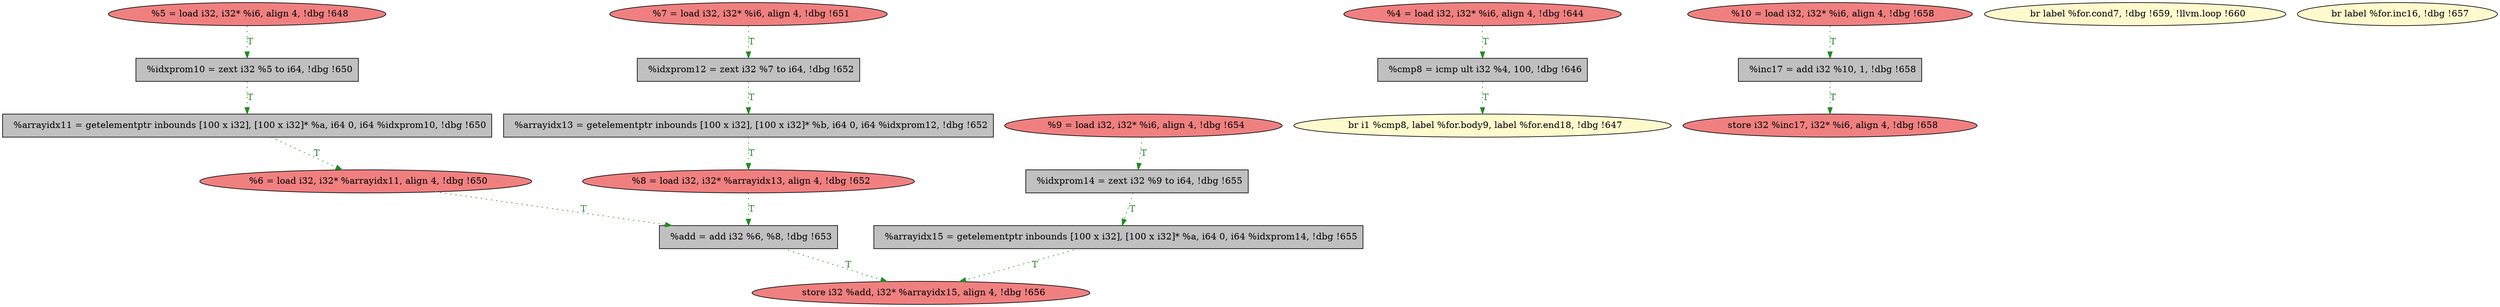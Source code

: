 
digraph G {


node425 [fillcolor=grey,label="  %arrayidx15 = getelementptr inbounds [100 x i32], [100 x i32]* %a, i64 0, i64 %idxprom14, !dbg !655",shape=rectangle,style=filled ]
node423 [fillcolor=lightcoral,label="  %9 = load i32, i32* %i6, align 4, !dbg !654",shape=ellipse,style=filled ]
node421 [fillcolor=lightcoral,label="  %4 = load i32, i32* %i6, align 4, !dbg !644",shape=ellipse,style=filled ]
node409 [fillcolor=grey,label="  %arrayidx11 = getelementptr inbounds [100 x i32], [100 x i32]* %a, i64 0, i64 %idxprom10, !dbg !650",shape=rectangle,style=filled ]
node422 [fillcolor=grey,label="  %add = add i32 %6, %8, !dbg !653",shape=rectangle,style=filled ]
node407 [fillcolor=lightcoral,label="  %10 = load i32, i32* %i6, align 4, !dbg !658",shape=ellipse,style=filled ]
node417 [fillcolor=grey,label="  %inc17 = add i32 %10, 1, !dbg !658",shape=rectangle,style=filled ]
node405 [fillcolor=lemonchiffon,label="  br label %for.cond7, !dbg !659, !llvm.loop !660",shape=ellipse,style=filled ]
node410 [fillcolor=grey,label="  %idxprom10 = zext i32 %5 to i64, !dbg !650",shape=rectangle,style=filled ]
node420 [fillcolor=grey,label="  %idxprom14 = zext i32 %9 to i64, !dbg !655",shape=rectangle,style=filled ]
node408 [fillcolor=lemonchiffon,label="  br label %for.inc16, !dbg !657",shape=ellipse,style=filled ]
node418 [fillcolor=grey,label="  %idxprom12 = zext i32 %7 to i64, !dbg !652",shape=rectangle,style=filled ]
node406 [fillcolor=lightcoral,label="  store i32 %inc17, i32* %i6, align 4, !dbg !658",shape=ellipse,style=filled ]
node411 [fillcolor=lightcoral,label="  %5 = load i32, i32* %i6, align 4, !dbg !648",shape=ellipse,style=filled ]
node413 [fillcolor=lemonchiffon,label="  br i1 %cmp8, label %for.body9, label %for.end18, !dbg !647",shape=ellipse,style=filled ]
node424 [fillcolor=lightcoral,label="  store i32 %add, i32* %arrayidx15, align 4, !dbg !656",shape=ellipse,style=filled ]
node414 [fillcolor=grey,label="  %cmp8 = icmp ult i32 %4, 100, !dbg !646",shape=rectangle,style=filled ]
node415 [fillcolor=lightcoral,label="  %6 = load i32, i32* %arrayidx11, align 4, !dbg !650",shape=ellipse,style=filled ]
node416 [fillcolor=lightcoral,label="  %7 = load i32, i32* %i6, align 4, !dbg !651",shape=ellipse,style=filled ]
node412 [fillcolor=grey,label="  %arrayidx13 = getelementptr inbounds [100 x i32], [100 x i32]* %b, i64 0, i64 %idxprom12, !dbg !652",shape=rectangle,style=filled ]
node419 [fillcolor=lightcoral,label="  %8 = load i32, i32* %arrayidx13, align 4, !dbg !652",shape=ellipse,style=filled ]

node414->node413 [style=dotted,color=forestgreen,label="T",fontcolor=forestgreen ]
node421->node414 [style=dotted,color=forestgreen,label="T",fontcolor=forestgreen ]
node410->node409 [style=dotted,color=forestgreen,label="T",fontcolor=forestgreen ]
node412->node419 [style=dotted,color=forestgreen,label="T",fontcolor=forestgreen ]
node419->node422 [style=dotted,color=forestgreen,label="T",fontcolor=forestgreen ]
node407->node417 [style=dotted,color=forestgreen,label="T",fontcolor=forestgreen ]
node409->node415 [style=dotted,color=forestgreen,label="T",fontcolor=forestgreen ]
node416->node418 [style=dotted,color=forestgreen,label="T",fontcolor=forestgreen ]
node420->node425 [style=dotted,color=forestgreen,label="T",fontcolor=forestgreen ]
node415->node422 [style=dotted,color=forestgreen,label="T",fontcolor=forestgreen ]
node422->node424 [style=dotted,color=forestgreen,label="T",fontcolor=forestgreen ]
node425->node424 [style=dotted,color=forestgreen,label="T",fontcolor=forestgreen ]
node417->node406 [style=dotted,color=forestgreen,label="T",fontcolor=forestgreen ]
node411->node410 [style=dotted,color=forestgreen,label="T",fontcolor=forestgreen ]
node423->node420 [style=dotted,color=forestgreen,label="T",fontcolor=forestgreen ]
node418->node412 [style=dotted,color=forestgreen,label="T",fontcolor=forestgreen ]


}
